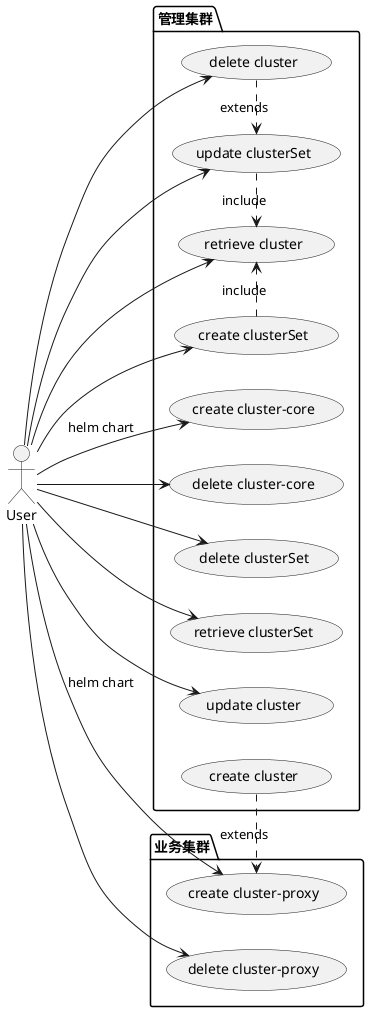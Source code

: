 @startuml
'https://plantuml.com/use-case-diagram

left to right direction

actor User as User

package 业务集群 {
  usecase (create cluster-proxy) as ccp
  usecase (delete cluster-proxy) as dcp
}

package 管理集群 {
  usecase (create cluster-core) as ccc
  usecase (delete cluster-core) as dcc

  usecase (create clusterSet) as ccs
  usecase (update clusterSet) as ucs
  usecase (delete clusterSet) as dcs
  usecase (retrieve clusterSet) as rcs

  usecase (retrieve cluster) as rc
  usecase (create cluster) as cc
  usecase (delete cluster) as dc
  usecase (update cluster) as uc
}

dc .> ucs : extends
User --> ccc : helm chart
User --> ccp : helm chart
User --> dcp
User --> dcc

User --> ccs
User --> ucs
User --> dcs
User --> rcs
User --> dc
User --> uc
User --> rc

ucs .> rc : include
ccs .> rc : include

cc .> ccp : extends

@enduml